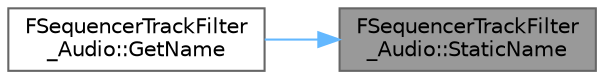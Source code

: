 digraph "FSequencerTrackFilter_Audio::StaticName"
{
 // INTERACTIVE_SVG=YES
 // LATEX_PDF_SIZE
  bgcolor="transparent";
  edge [fontname=Helvetica,fontsize=10,labelfontname=Helvetica,labelfontsize=10];
  node [fontname=Helvetica,fontsize=10,shape=box,height=0.2,width=0.4];
  rankdir="RL";
  Node1 [id="Node000001",label="FSequencerTrackFilter\l_Audio::StaticName",height=0.2,width=0.4,color="gray40", fillcolor="grey60", style="filled", fontcolor="black",tooltip=" "];
  Node1 -> Node2 [id="edge1_Node000001_Node000002",dir="back",color="steelblue1",style="solid",tooltip=" "];
  Node2 [id="Node000002",label="FSequencerTrackFilter\l_Audio::GetName",height=0.2,width=0.4,color="grey40", fillcolor="white", style="filled",URL="$dc/dc5/classFSequencerTrackFilter__Audio.html#a505d6a2a202d6b46e7cee0e0fa66873c",tooltip=" "];
}
